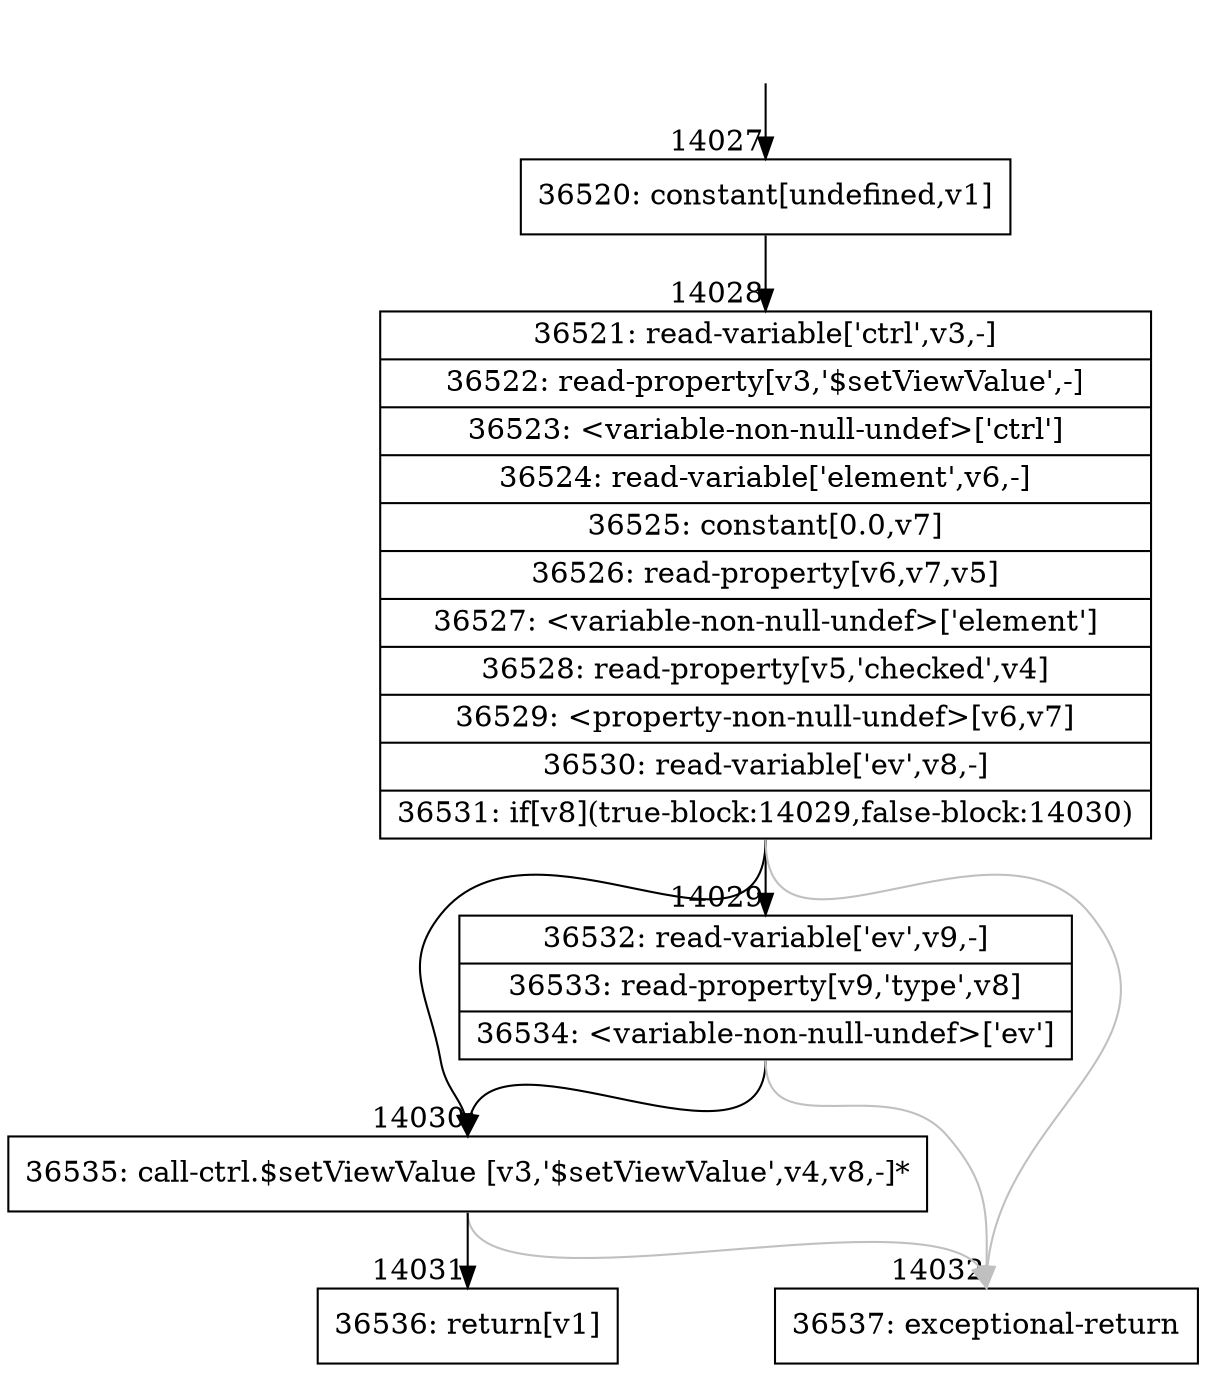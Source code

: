 digraph {
rankdir="TD"
BB_entry1095[shape=none,label=""];
BB_entry1095 -> BB14027 [tailport=s, headport=n, headlabel="    14027"]
BB14027 [shape=record label="{36520: constant[undefined,v1]}" ] 
BB14027 -> BB14028 [tailport=s, headport=n, headlabel="      14028"]
BB14028 [shape=record label="{36521: read-variable['ctrl',v3,-]|36522: read-property[v3,'$setViewValue',-]|36523: \<variable-non-null-undef\>['ctrl']|36524: read-variable['element',v6,-]|36525: constant[0.0,v7]|36526: read-property[v6,v7,v5]|36527: \<variable-non-null-undef\>['element']|36528: read-property[v5,'checked',v4]|36529: \<property-non-null-undef\>[v6,v7]|36530: read-variable['ev',v8,-]|36531: if[v8](true-block:14029,false-block:14030)}" ] 
BB14028 -> BB14030 [tailport=s, headport=n, headlabel="      14030"]
BB14028 -> BB14029 [tailport=s, headport=n, headlabel="      14029"]
BB14028 -> BB14032 [tailport=s, headport=n, color=gray, headlabel="      14032"]
BB14029 [shape=record label="{36532: read-variable['ev',v9,-]|36533: read-property[v9,'type',v8]|36534: \<variable-non-null-undef\>['ev']}" ] 
BB14029 -> BB14030 [tailport=s, headport=n]
BB14029 -> BB14032 [tailport=s, headport=n, color=gray]
BB14030 [shape=record label="{36535: call-ctrl.$setViewValue [v3,'$setViewValue',v4,v8,-]*}" ] 
BB14030 -> BB14031 [tailport=s, headport=n, headlabel="      14031"]
BB14030 -> BB14032 [tailport=s, headport=n, color=gray]
BB14031 [shape=record label="{36536: return[v1]}" ] 
BB14032 [shape=record label="{36537: exceptional-return}" ] 
//#$~ 21799
}
